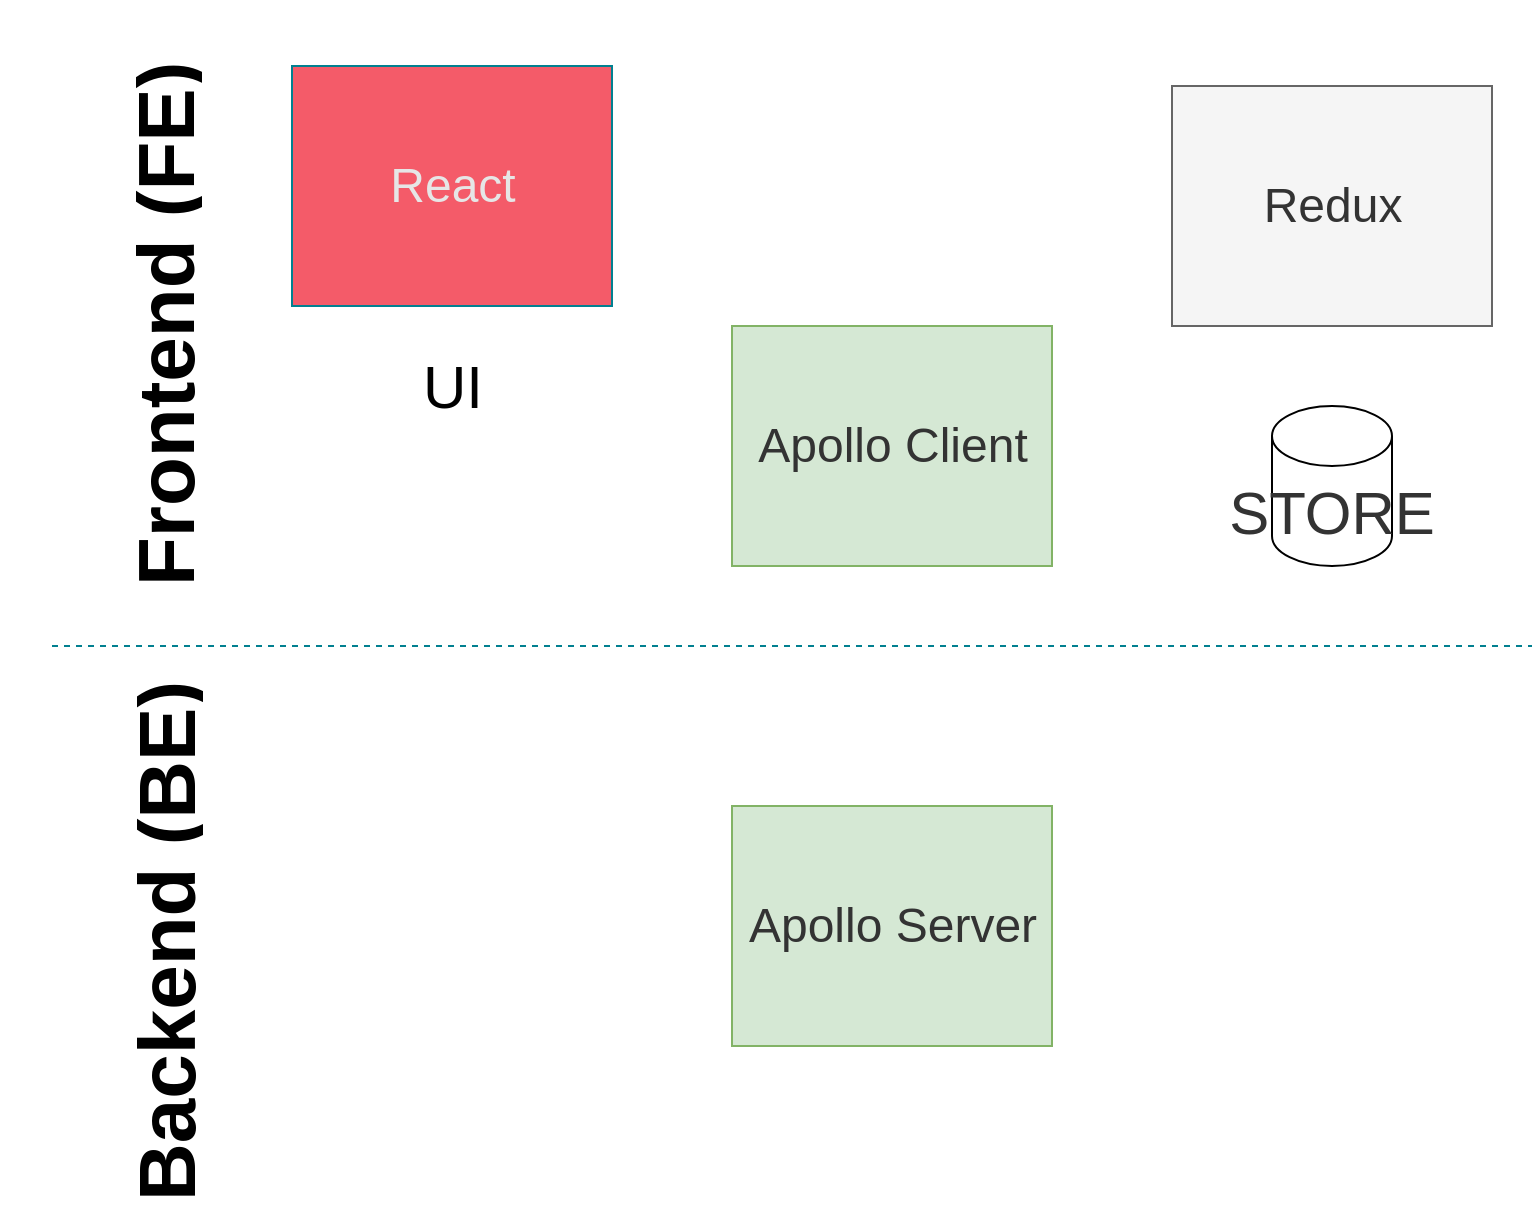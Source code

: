<mxfile version="14.7.7" type="github">
  <diagram id="LNMG3sTzRvZ35h2c9BiK" name="Page-1">
    <mxGraphModel dx="1483" dy="781" grid="1" gridSize="10" guides="1" tooltips="1" connect="1" arrows="1" fold="1" page="1" pageScale="1" pageWidth="850" pageHeight="1100" background="#FFFFFF" math="0" shadow="0">
      <root>
        <mxCell id="0" />
        <mxCell id="1" parent="0" />
        <mxCell id="hODOwLh5K1UUTg0OSGgw-2" value="&lt;font color=&quot;#e6e6e6&quot; style=&quot;font-size: 24px&quot;&gt;React&lt;/font&gt;" style="html=1;fillColor=#F45B69;strokeColor=#028090;fontColor=#E4FDE1;" parent="1" vertex="1">
          <mxGeometry x="160" y="70" width="160" height="120" as="geometry" />
        </mxCell>
        <mxCell id="hODOwLh5K1UUTg0OSGgw-3" value="" style="endArrow=none;dashed=1;html=1;labelBackgroundColor=#114B5F;strokeColor=#028090;fontColor=#E4FDE1;" parent="1" edge="1">
          <mxGeometry width="50" height="50" relative="1" as="geometry">
            <mxPoint x="40" y="360" as="sourcePoint" />
            <mxPoint x="780" y="360" as="targetPoint" />
          </mxGeometry>
        </mxCell>
        <mxCell id="hZ7Zgo9Nj8M63er8Cpxn-1" value="UI" style="text;html=1;strokeColor=none;fillColor=none;align=center;verticalAlign=middle;whiteSpace=wrap;rounded=0;fontSize=30;" vertex="1" parent="1">
          <mxGeometry x="202.5" y="190" width="75" height="80" as="geometry" />
        </mxCell>
        <mxCell id="hZ7Zgo9Nj8M63er8Cpxn-6" value="&lt;h1&gt;&lt;font style=&quot;font-size: 40px&quot;&gt;Frontend (FE)&lt;/font&gt;&lt;/h1&gt;" style="text;html=1;strokeColor=none;fillColor=none;spacing=5;spacingTop=-20;whiteSpace=wrap;overflow=hidden;rounded=0;fontSize=30;rotation=-90;" vertex="1" parent="1">
          <mxGeometry x="-78.75" y="141.25" width="297.5" height="90" as="geometry" />
        </mxCell>
        <mxCell id="hZ7Zgo9Nj8M63er8Cpxn-7" value="&lt;h1&gt;&lt;font style=&quot;font-size: 40px&quot;&gt;Backend (BE)&lt;/font&gt;&lt;/h1&gt;" style="text;html=1;strokeColor=none;fillColor=none;spacing=5;spacingTop=-20;whiteSpace=wrap;overflow=hidden;rounded=0;fontSize=30;rotation=-90;" vertex="1" parent="1">
          <mxGeometry x="-68.75" y="458.75" width="277.5" height="90" as="geometry" />
        </mxCell>
        <mxCell id="hZ7Zgo9Nj8M63er8Cpxn-8" value="&lt;font style=&quot;font-size: 24px&quot;&gt;Redux&lt;/font&gt;" style="html=1;fillColor=#f5f5f5;strokeColor=#666666;fontColor=#333333;" vertex="1" parent="1">
          <mxGeometry x="600" y="80" width="160" height="120" as="geometry" />
        </mxCell>
        <mxCell id="hZ7Zgo9Nj8M63er8Cpxn-9" value="STORE" style="shape=cylinder3;whiteSpace=wrap;html=1;boundedLbl=1;backgroundOutline=1;size=15;fontSize=30;fontColor=#333333;" vertex="1" parent="1">
          <mxGeometry x="650" y="240" width="60" height="80" as="geometry" />
        </mxCell>
        <mxCell id="hZ7Zgo9Nj8M63er8Cpxn-10" value="&lt;font style=&quot;font-size: 24px&quot; color=&quot;#333333&quot;&gt;Apollo Server&lt;/font&gt;" style="html=1;fillColor=#d5e8d4;strokeColor=#82b366;" vertex="1" parent="1">
          <mxGeometry x="380" y="440" width="160" height="120" as="geometry" />
        </mxCell>
        <mxCell id="hZ7Zgo9Nj8M63er8Cpxn-11" value="&lt;font style=&quot;font-size: 24px&quot; color=&quot;#333333&quot;&gt;Apollo Client&lt;/font&gt;" style="html=1;fillColor=#d5e8d4;strokeColor=#82b366;" vertex="1" parent="1">
          <mxGeometry x="380" y="200" width="160" height="120" as="geometry" />
        </mxCell>
      </root>
    </mxGraphModel>
  </diagram>
</mxfile>
